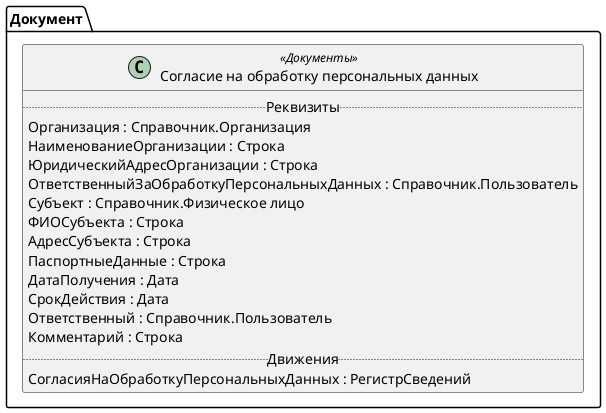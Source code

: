 ﻿@startuml СогласиеНаОбработкуПерсональныхДанных
'!include templates.wsd
'..\include templates.wsd
class Документ.СогласиеНаОбработкуПерсональныхДанных as "Согласие на обработку персональных данных" <<Документы>>
{
..Реквизиты..
Организация : Справочник.Организация
НаименованиеОрганизации : Строка
ЮридическийАдресОрганизации : Строка
ОтветственныйЗаОбработкуПерсональныхДанных : Справочник.Пользователь
Субъект : Справочник.Физическое лицо
ФИОСубъекта : Строка
АдресСубъекта : Строка
ПаспортныеДанные : Строка
ДатаПолучения : Дата
СрокДействия : Дата
Ответственный : Справочник.Пользователь
Комментарий : Строка
..Движения..
СогласияНаОбработкуПерсональныхДанных : РегистрСведений
}
@enduml
